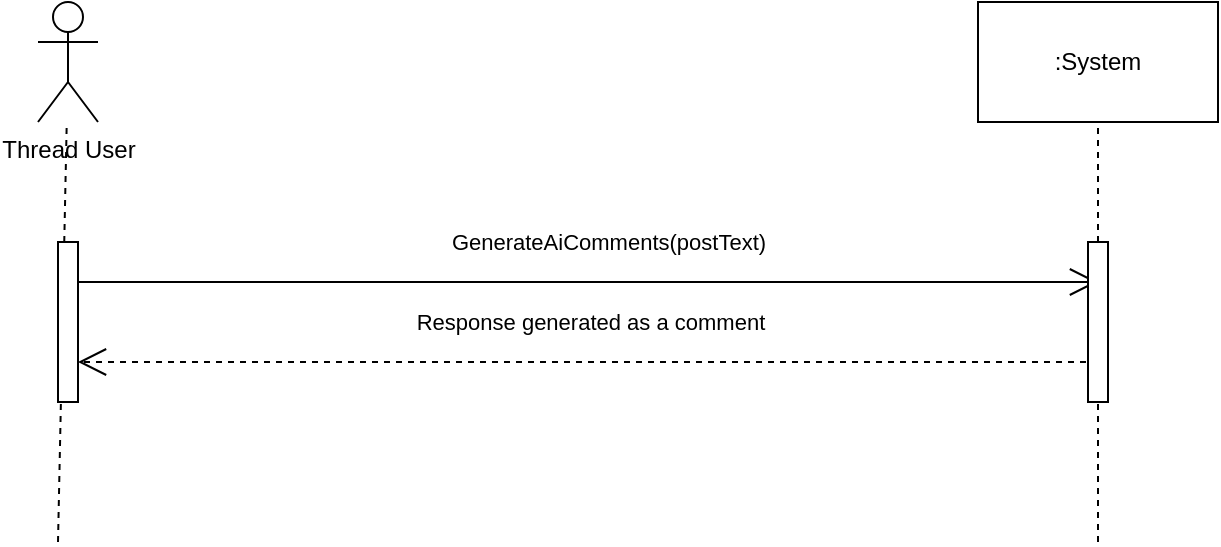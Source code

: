 <mxfile version="26.0.4">
  <diagram name="Page-1" id="Dyy0em_aB4aogpMB755t">
    <mxGraphModel dx="797" dy="433" grid="1" gridSize="10" guides="1" tooltips="1" connect="1" arrows="1" fold="1" page="1" pageScale="1" pageWidth="850" pageHeight="1100" math="0" shadow="0">
      <root>
        <mxCell id="0" />
        <mxCell id="1" parent="0" />
        <mxCell id="LZDEMEoAmhQZNDTTc6_Y-1" value="Thread User" style="shape=umlActor;verticalLabelPosition=bottom;verticalAlign=top;html=1;outlineConnect=0;" vertex="1" parent="1">
          <mxGeometry x="140" y="190" width="30" height="60" as="geometry" />
        </mxCell>
        <mxCell id="LZDEMEoAmhQZNDTTc6_Y-2" value="" style="endArrow=none;dashed=1;html=1;rounded=0;" edge="1" parent="1" target="LZDEMEoAmhQZNDTTc6_Y-1">
          <mxGeometry width="50" height="50" relative="1" as="geometry">
            <mxPoint x="150" y="460" as="sourcePoint" />
            <mxPoint x="510" y="430" as="targetPoint" />
          </mxGeometry>
        </mxCell>
        <mxCell id="LZDEMEoAmhQZNDTTc6_Y-3" value="" style="endArrow=open;endSize=12;dashed=1;html=1;rounded=0;" edge="1" parent="1">
          <mxGeometry width="160" relative="1" as="geometry">
            <mxPoint x="670" y="370" as="sourcePoint" />
            <mxPoint x="160" y="370" as="targetPoint" />
          </mxGeometry>
        </mxCell>
        <mxCell id="LZDEMEoAmhQZNDTTc6_Y-4" value="Response generated as a comment" style="edgeLabel;html=1;align=center;verticalAlign=middle;resizable=0;points=[];" vertex="1" connectable="0" parent="LZDEMEoAmhQZNDTTc6_Y-3">
          <mxGeometry x="-0.003" y="-1" relative="1" as="geometry">
            <mxPoint y="-19" as="offset" />
          </mxGeometry>
        </mxCell>
        <mxCell id="LZDEMEoAmhQZNDTTc6_Y-5" value="" style="endArrow=open;endFill=1;endSize=12;html=1;rounded=0;" edge="1" parent="1">
          <mxGeometry width="160" relative="1" as="geometry">
            <mxPoint x="160" y="330" as="sourcePoint" />
            <mxPoint x="670" y="330" as="targetPoint" />
          </mxGeometry>
        </mxCell>
        <mxCell id="LZDEMEoAmhQZNDTTc6_Y-6" value="GenerateAiComments(postText)" style="edgeLabel;html=1;align=center;verticalAlign=middle;resizable=0;points=[];" vertex="1" connectable="0" parent="LZDEMEoAmhQZNDTTc6_Y-5">
          <mxGeometry x="0.177" y="2" relative="1" as="geometry">
            <mxPoint x="-35" y="-18" as="offset" />
          </mxGeometry>
        </mxCell>
        <mxCell id="LZDEMEoAmhQZNDTTc6_Y-7" value="" style="html=1;points=[[0,0,0,0,5],[0,1,0,0,-5],[1,0,0,0,5],[1,1,0,0,-5]];perimeter=orthogonalPerimeter;outlineConnect=0;targetShapes=umlLifeline;portConstraint=eastwest;newEdgeStyle={&quot;curved&quot;:0,&quot;rounded&quot;:0};" vertex="1" parent="1">
          <mxGeometry x="150" y="310" width="10" height="80" as="geometry" />
        </mxCell>
        <mxCell id="LZDEMEoAmhQZNDTTc6_Y-8" value="" style="endArrow=none;dashed=1;html=1;rounded=0;" edge="1" parent="1" source="LZDEMEoAmhQZNDTTc6_Y-11" target="LZDEMEoAmhQZNDTTc6_Y-9">
          <mxGeometry width="50" height="50" relative="1" as="geometry">
            <mxPoint x="670.03" y="610" as="sourcePoint" />
            <mxPoint x="669.55" y="250" as="targetPoint" />
          </mxGeometry>
        </mxCell>
        <mxCell id="LZDEMEoAmhQZNDTTc6_Y-9" value=":System" style="rounded=0;whiteSpace=wrap;html=1;" vertex="1" parent="1">
          <mxGeometry x="610" y="190" width="120" height="60" as="geometry" />
        </mxCell>
        <mxCell id="LZDEMEoAmhQZNDTTc6_Y-10" value="" style="endArrow=none;dashed=1;html=1;rounded=0;" edge="1" parent="1" target="LZDEMEoAmhQZNDTTc6_Y-11">
          <mxGeometry width="50" height="50" relative="1" as="geometry">
            <mxPoint x="670" y="460" as="sourcePoint" />
            <mxPoint x="670" y="250" as="targetPoint" />
          </mxGeometry>
        </mxCell>
        <mxCell id="LZDEMEoAmhQZNDTTc6_Y-11" value="" style="html=1;points=[[0,0,0,0,5],[0,1,0,0,-5],[1,0,0,0,5],[1,1,0,0,-5]];perimeter=orthogonalPerimeter;outlineConnect=0;targetShapes=umlLifeline;portConstraint=eastwest;newEdgeStyle={&quot;curved&quot;:0,&quot;rounded&quot;:0};" vertex="1" parent="1">
          <mxGeometry x="665" y="310" width="10" height="80" as="geometry" />
        </mxCell>
      </root>
    </mxGraphModel>
  </diagram>
</mxfile>
